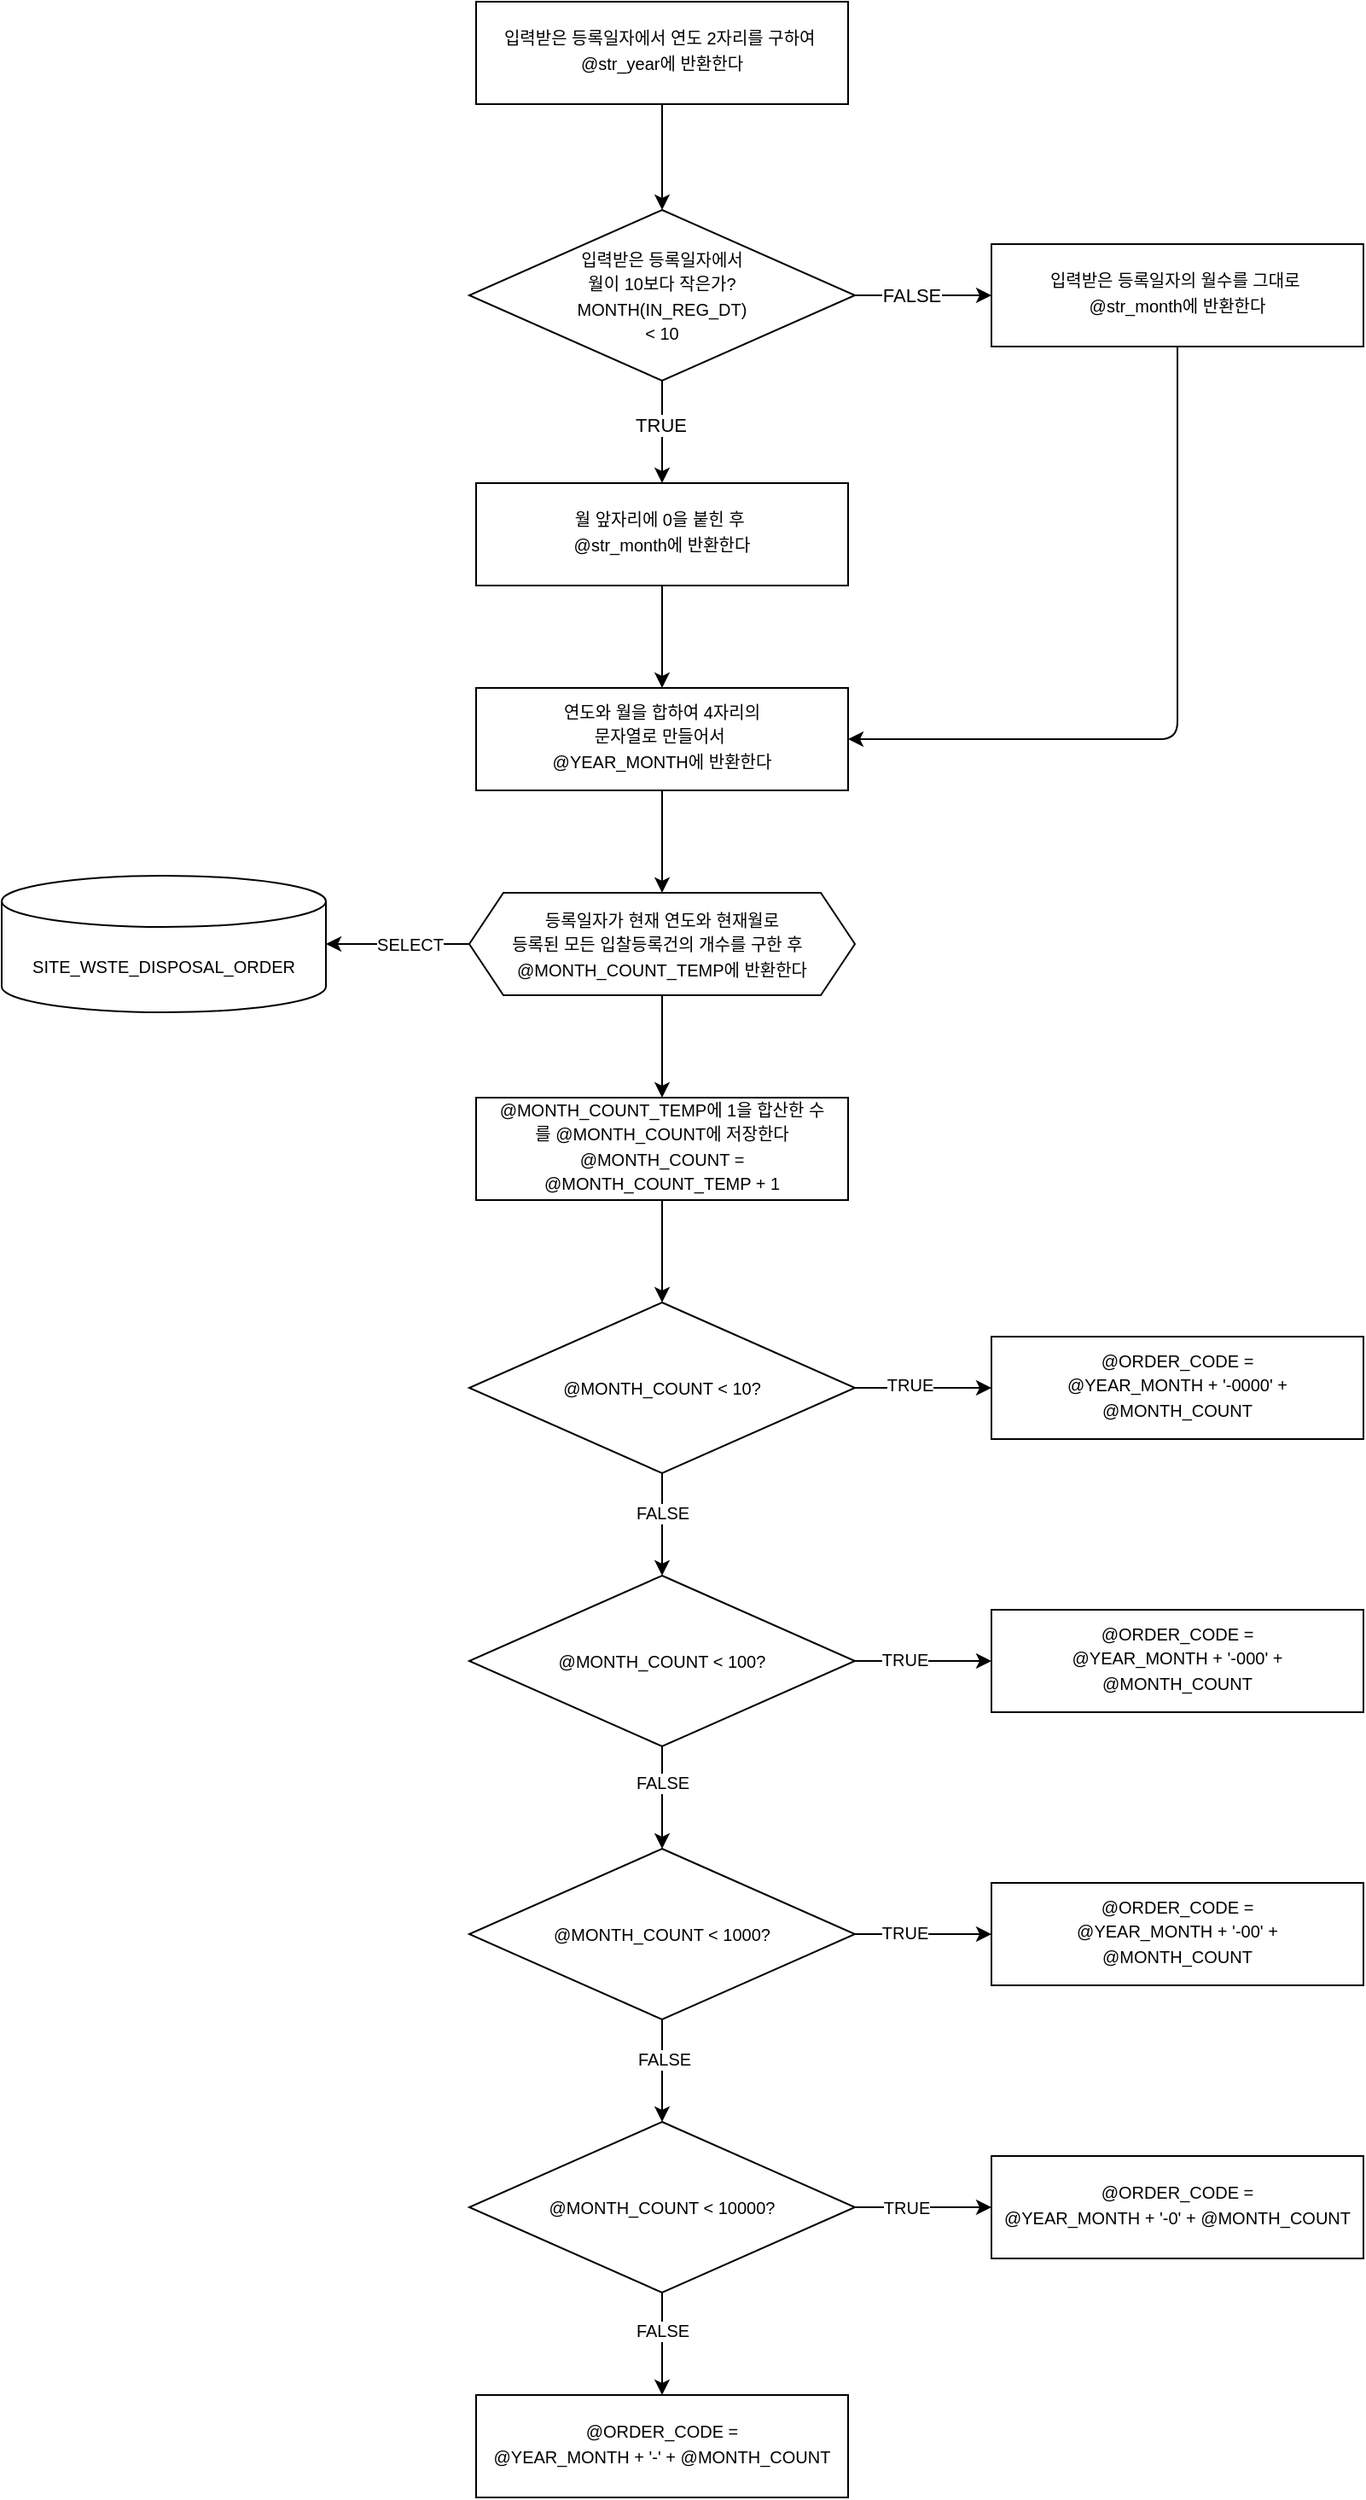 <mxfile>
    <diagram id="Ik5iyG6AWB4qzv9QVycB" name="Page-1">
        <mxGraphModel dx="3414" dy="2835" grid="1" gridSize="10" guides="1" tooltips="1" connect="1" arrows="1" fold="1" page="1" pageScale="1" pageWidth="827" pageHeight="1169" math="0" shadow="0">
            <root>
                <mxCell id="0"/>
                <mxCell id="1" parent="0"/>
                <mxCell id="4" value="" style="edgeStyle=none;html=1;" edge="1" parent="1" source="2" target="3">
                    <mxGeometry relative="1" as="geometry"/>
                </mxCell>
                <mxCell id="2" value="&lt;font style=&quot;font-size: 10px&quot;&gt;입력받은 등록일자에서 연도 2자리를 구하여&amp;nbsp;&lt;br&gt;@str_year에 반환한다&lt;/font&gt;" style="whiteSpace=wrap;html=1;shadow=0;strokeWidth=1;spacing=6;spacingTop=-4;" vertex="1" parent="1">
                    <mxGeometry x="-2192" y="-2262" width="218" height="60" as="geometry"/>
                </mxCell>
                <mxCell id="6" value="" style="edgeStyle=none;html=1;" edge="1" parent="1" source="3" target="5">
                    <mxGeometry relative="1" as="geometry"/>
                </mxCell>
                <mxCell id="10" value="TRUE" style="edgeLabel;html=1;align=center;verticalAlign=middle;resizable=0;points=[];" vertex="1" connectable="0" parent="6">
                    <mxGeometry x="-0.13" y="-1" relative="1" as="geometry">
                        <mxPoint as="offset"/>
                    </mxGeometry>
                </mxCell>
                <mxCell id="8" value="" style="edgeStyle=none;html=1;" edge="1" parent="1" source="3" target="7">
                    <mxGeometry relative="1" as="geometry"/>
                </mxCell>
                <mxCell id="9" value="FALSE" style="edgeLabel;html=1;align=center;verticalAlign=middle;resizable=0;points=[];" vertex="1" connectable="0" parent="8">
                    <mxGeometry x="-0.188" relative="1" as="geometry">
                        <mxPoint as="offset"/>
                    </mxGeometry>
                </mxCell>
                <mxCell id="3" value="&lt;span style=&quot;font-size: 10px&quot;&gt;입력받은 등록일자에서 &lt;br&gt;월이 10보다 작은가?&lt;br&gt;MONTH(IN_REG_DT) &lt;br&gt;&amp;lt; 10&lt;/span&gt;" style="rhombus;whiteSpace=wrap;html=1;" vertex="1" parent="1">
                    <mxGeometry x="-2196" y="-2140" width="226" height="100" as="geometry"/>
                </mxCell>
                <mxCell id="12" value="" style="edgeStyle=none;html=1;" edge="1" parent="1" source="5" target="11">
                    <mxGeometry relative="1" as="geometry"/>
                </mxCell>
                <mxCell id="5" value="&lt;font style=&quot;font-size: 10px&quot;&gt;월 앞자리에 0을 붙힌 후&amp;nbsp;&lt;br&gt;@str_month에 반환한다&lt;/font&gt;" style="whiteSpace=wrap;html=1;shadow=0;strokeWidth=1;spacing=6;spacingTop=-4;" vertex="1" parent="1">
                    <mxGeometry x="-2192" y="-1980" width="218" height="60" as="geometry"/>
                </mxCell>
                <mxCell id="13" style="edgeStyle=orthogonalEdgeStyle;html=1;entryX=1;entryY=0.5;entryDx=0;entryDy=0;exitX=0.5;exitY=1;exitDx=0;exitDy=0;" edge="1" parent="1" source="7" target="11">
                    <mxGeometry relative="1" as="geometry"/>
                </mxCell>
                <mxCell id="7" value="&lt;font style=&quot;font-size: 10px&quot;&gt;입력받은 등록일자의 월수를 그대로&amp;nbsp;&lt;br&gt;@str_month에 반환한다&lt;/font&gt;" style="whiteSpace=wrap;html=1;shadow=0;strokeWidth=1;spacing=6;spacingTop=-4;" vertex="1" parent="1">
                    <mxGeometry x="-1890" y="-2120" width="218" height="60" as="geometry"/>
                </mxCell>
                <mxCell id="15" value="" style="edgeStyle=orthogonalEdgeStyle;html=1;" edge="1" parent="1" source="11" target="14">
                    <mxGeometry relative="1" as="geometry"/>
                </mxCell>
                <mxCell id="11" value="&lt;font style=&quot;font-size: 10px&quot;&gt;연도와 월을 합하여 4자리의 &lt;br&gt;문자열로 만들어서&amp;nbsp;&lt;br&gt;@YEAR_MONTH에 반환한다&lt;/font&gt;" style="whiteSpace=wrap;html=1;shadow=0;strokeWidth=1;spacing=6;spacingTop=-4;" vertex="1" parent="1">
                    <mxGeometry x="-2192" y="-1860" width="218" height="60" as="geometry"/>
                </mxCell>
                <mxCell id="17" value="" style="edgeStyle=orthogonalEdgeStyle;html=1;fontSize=10;" edge="1" parent="1" source="14" target="16">
                    <mxGeometry relative="1" as="geometry"/>
                </mxCell>
                <mxCell id="18" value="SELECT" style="edgeLabel;html=1;align=center;verticalAlign=middle;resizable=0;points=[];fontSize=10;" vertex="1" connectable="0" parent="17">
                    <mxGeometry x="-0.151" relative="1" as="geometry">
                        <mxPoint as="offset"/>
                    </mxGeometry>
                </mxCell>
                <mxCell id="20" value="" style="edgeStyle=orthogonalEdgeStyle;html=1;fontSize=10;" edge="1" parent="1" source="14" target="19">
                    <mxGeometry relative="1" as="geometry"/>
                </mxCell>
                <mxCell id="14" value="&lt;span style=&quot;font-size: 10px&quot;&gt;등록일자가 현재 연도와 현재월로 &lt;br&gt;등록된 모든 입찰등록건의 개수를 구한 후&amp;nbsp;&amp;nbsp;&lt;/span&gt;&lt;br style=&quot;font-size: 10px&quot;&gt;&lt;span style=&quot;font-size: 10px&quot;&gt;@MONTH_COUNT_TEMP에 반환한다&lt;/span&gt;" style="shape=hexagon;perimeter=hexagonPerimeter2;whiteSpace=wrap;html=1;fixedSize=1;" vertex="1" parent="1">
                    <mxGeometry x="-2196" y="-1740" width="226" height="60" as="geometry"/>
                </mxCell>
                <mxCell id="16" value="&lt;font style=&quot;font-size: 10px&quot;&gt;SITE_WSTE_DISPOSAL_ORDER&lt;/font&gt;" style="shape=cylinder3;whiteSpace=wrap;html=1;boundedLbl=1;backgroundOutline=1;size=15;" vertex="1" parent="1">
                    <mxGeometry x="-2470" y="-1750" width="190" height="80" as="geometry"/>
                </mxCell>
                <mxCell id="22" value="" style="edgeStyle=orthogonalEdgeStyle;html=1;fontSize=10;" edge="1" parent="1" source="19" target="21">
                    <mxGeometry relative="1" as="geometry"/>
                </mxCell>
                <mxCell id="19" value="&lt;span style=&quot;font-size: 10px&quot;&gt;@MONTH_COUNT_TEMP에 1을 합산한 수를&amp;nbsp;&lt;/span&gt;&lt;span style=&quot;font-size: 10px&quot;&gt;@MONTH_COUNT에 저장한다&lt;/span&gt;&lt;span style=&quot;font-size: 10px&quot;&gt;@MONTH_COUNT = @MONTH_COUNT_TEMP + 1&lt;/span&gt;" style="whiteSpace=wrap;html=1;shadow=0;strokeWidth=1;spacing=6;spacingTop=-4;" vertex="1" parent="1">
                    <mxGeometry x="-2192" y="-1620" width="218" height="60" as="geometry"/>
                </mxCell>
                <mxCell id="24" value="" style="edgeStyle=orthogonalEdgeStyle;html=1;fontSize=10;" edge="1" parent="1" source="21" target="23">
                    <mxGeometry relative="1" as="geometry"/>
                </mxCell>
                <mxCell id="25" value="FALSE" style="edgeLabel;html=1;align=center;verticalAlign=middle;resizable=0;points=[];fontSize=10;" vertex="1" connectable="0" parent="24">
                    <mxGeometry x="-0.232" relative="1" as="geometry">
                        <mxPoint as="offset"/>
                    </mxGeometry>
                </mxCell>
                <mxCell id="27" value="" style="edgeStyle=orthogonalEdgeStyle;html=1;fontSize=10;" edge="1" parent="1" source="21" target="26">
                    <mxGeometry relative="1" as="geometry"/>
                </mxCell>
                <mxCell id="28" value="TRUE" style="edgeLabel;html=1;align=center;verticalAlign=middle;resizable=0;points=[];fontSize=10;" vertex="1" connectable="0" parent="27">
                    <mxGeometry x="-0.211" y="2" relative="1" as="geometry">
                        <mxPoint as="offset"/>
                    </mxGeometry>
                </mxCell>
                <mxCell id="21" value="&lt;span style=&quot;font-size: 10px&quot;&gt;@MONTH_COUNT &amp;lt; 10?&lt;/span&gt;" style="rhombus;whiteSpace=wrap;html=1;" vertex="1" parent="1">
                    <mxGeometry x="-2196" y="-1500" width="226" height="100" as="geometry"/>
                </mxCell>
                <mxCell id="30" value="" style="edgeStyle=orthogonalEdgeStyle;html=1;fontSize=10;" edge="1" parent="1" source="23" target="29">
                    <mxGeometry relative="1" as="geometry"/>
                </mxCell>
                <mxCell id="31" value="TRUE" style="edgeLabel;html=1;align=center;verticalAlign=middle;resizable=0;points=[];fontSize=10;" vertex="1" connectable="0" parent="30">
                    <mxGeometry x="-0.283" y="1" relative="1" as="geometry">
                        <mxPoint as="offset"/>
                    </mxGeometry>
                </mxCell>
                <mxCell id="39" value="" style="edgeStyle=orthogonalEdgeStyle;html=1;fontSize=10;" edge="1" parent="1" source="23" target="36">
                    <mxGeometry relative="1" as="geometry"/>
                </mxCell>
                <mxCell id="40" value="FALSE" style="edgeLabel;html=1;align=center;verticalAlign=middle;resizable=0;points=[];fontSize=10;" vertex="1" connectable="0" parent="39">
                    <mxGeometry x="-0.319" relative="1" as="geometry">
                        <mxPoint as="offset"/>
                    </mxGeometry>
                </mxCell>
                <mxCell id="23" value="&lt;span style=&quot;font-size: 10px&quot;&gt;@MONTH_COUNT &amp;lt; 100?&lt;/span&gt;" style="rhombus;whiteSpace=wrap;html=1;" vertex="1" parent="1">
                    <mxGeometry x="-2196" y="-1340" width="226" height="100" as="geometry"/>
                </mxCell>
                <mxCell id="26" value="&lt;span style=&quot;font-size: 10px&quot;&gt;@ORDER_CODE = &lt;br&gt;@YEAR_MONTH + '-0000' + @MONTH_COUNT&lt;/span&gt;" style="whiteSpace=wrap;html=1;shadow=0;strokeWidth=1;spacing=6;spacingTop=-4;" vertex="1" parent="1">
                    <mxGeometry x="-1890" y="-1480" width="218" height="60" as="geometry"/>
                </mxCell>
                <mxCell id="29" value="&lt;span style=&quot;font-size: 10px&quot;&gt;@ORDER_CODE = &lt;br&gt;@YEAR_MONTH + '-000' + @MONTH_COUNT&lt;/span&gt;" style="whiteSpace=wrap;html=1;shadow=0;strokeWidth=1;spacing=6;spacingTop=-4;" vertex="1" parent="1">
                    <mxGeometry x="-1890" y="-1320" width="218" height="60" as="geometry"/>
                </mxCell>
                <mxCell id="38" value="" style="edgeStyle=orthogonalEdgeStyle;html=1;fontSize=10;" edge="1" parent="1" source="36" target="37">
                    <mxGeometry relative="1" as="geometry"/>
                </mxCell>
                <mxCell id="41" value="TRUE" style="edgeLabel;html=1;align=center;verticalAlign=middle;resizable=0;points=[];fontSize=10;" vertex="1" connectable="0" parent="38">
                    <mxGeometry x="-0.284" y="1" relative="1" as="geometry">
                        <mxPoint as="offset"/>
                    </mxGeometry>
                </mxCell>
                <mxCell id="43" value="" style="edgeStyle=orthogonalEdgeStyle;html=1;fontSize=10;" edge="1" parent="1" source="36" target="42">
                    <mxGeometry relative="1" as="geometry"/>
                </mxCell>
                <mxCell id="44" value="FALSE" style="edgeLabel;html=1;align=center;verticalAlign=middle;resizable=0;points=[];fontSize=10;" vertex="1" connectable="0" parent="43">
                    <mxGeometry x="-0.228" y="1" relative="1" as="geometry">
                        <mxPoint as="offset"/>
                    </mxGeometry>
                </mxCell>
                <mxCell id="36" value="&lt;span style=&quot;font-size: 10px&quot;&gt;@MONTH_COUNT &amp;lt; 1000?&lt;/span&gt;" style="rhombus;whiteSpace=wrap;html=1;" vertex="1" parent="1">
                    <mxGeometry x="-2196" y="-1180" width="226" height="100" as="geometry"/>
                </mxCell>
                <mxCell id="37" value="&lt;span style=&quot;font-size: 10px&quot;&gt;@ORDER_CODE = &lt;br&gt;@YEAR_MONTH + '-00' + @MONTH_COUNT&lt;/span&gt;" style="whiteSpace=wrap;html=1;shadow=0;strokeWidth=1;spacing=6;spacingTop=-4;" vertex="1" parent="1">
                    <mxGeometry x="-1890" y="-1160" width="218" height="60" as="geometry"/>
                </mxCell>
                <mxCell id="46" value="" style="edgeStyle=orthogonalEdgeStyle;html=1;fontSize=10;" edge="1" parent="1" source="42" target="45">
                    <mxGeometry relative="1" as="geometry"/>
                </mxCell>
                <mxCell id="47" value="TRUE" style="edgeLabel;html=1;align=center;verticalAlign=middle;resizable=0;points=[];fontSize=10;" vertex="1" connectable="0" parent="46">
                    <mxGeometry x="-0.253" relative="1" as="geometry">
                        <mxPoint as="offset"/>
                    </mxGeometry>
                </mxCell>
                <mxCell id="49" value="" style="edgeStyle=orthogonalEdgeStyle;html=1;fontSize=10;" edge="1" parent="1" source="42" target="48">
                    <mxGeometry relative="1" as="geometry"/>
                </mxCell>
                <mxCell id="50" value="FALSE" style="edgeLabel;html=1;align=center;verticalAlign=middle;resizable=0;points=[];fontSize=10;" vertex="1" connectable="0" parent="49">
                    <mxGeometry x="-0.265" relative="1" as="geometry">
                        <mxPoint as="offset"/>
                    </mxGeometry>
                </mxCell>
                <mxCell id="42" value="&lt;span style=&quot;font-size: 10px&quot;&gt;@MONTH_COUNT &amp;lt; 10000?&lt;/span&gt;" style="rhombus;whiteSpace=wrap;html=1;" vertex="1" parent="1">
                    <mxGeometry x="-2196" y="-1020" width="226" height="100" as="geometry"/>
                </mxCell>
                <mxCell id="45" value="&lt;span style=&quot;font-size: 10px&quot;&gt;@ORDER_CODE = &lt;br&gt;@YEAR_MONTH + '-0' + @MONTH_COUNT&lt;/span&gt;" style="whiteSpace=wrap;html=1;shadow=0;strokeWidth=1;spacing=6;spacingTop=-4;" vertex="1" parent="1">
                    <mxGeometry x="-1890" y="-1000" width="218" height="60" as="geometry"/>
                </mxCell>
                <mxCell id="48" value="&lt;span style=&quot;font-size: 10px&quot;&gt;@ORDER_CODE = &lt;br&gt;@YEAR_MONTH + '-' + @MONTH_COUNT&lt;/span&gt;" style="whiteSpace=wrap;html=1;shadow=0;strokeWidth=1;spacing=6;spacingTop=-4;" vertex="1" parent="1">
                    <mxGeometry x="-2192" y="-860" width="218" height="60" as="geometry"/>
                </mxCell>
            </root>
        </mxGraphModel>
    </diagram>
</mxfile>
